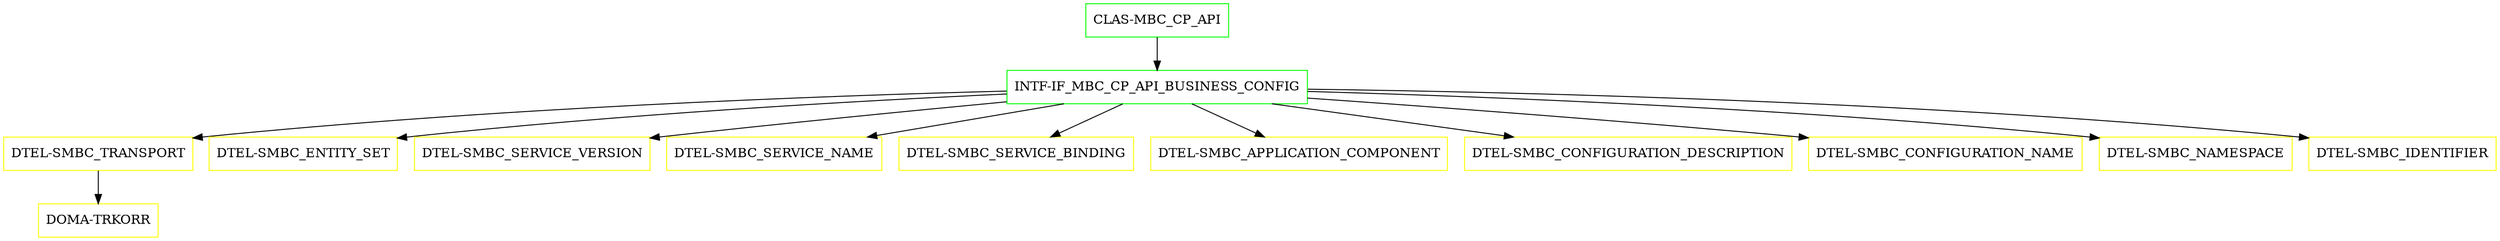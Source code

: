 digraph G {
  "CLAS-MBC_CP_API" [shape=box,color=green];
  "INTF-IF_MBC_CP_API_BUSINESS_CONFIG" [shape=box,color=green,URL="./INTF_IF_MBC_CP_API_BUSINESS_CONFIG.html"];
  "DTEL-SMBC_TRANSPORT" [shape=box,color=yellow,URL="./DTEL_SMBC_TRANSPORT.html"];
  "DOMA-TRKORR" [shape=box,color=yellow,URL="./DOMA_TRKORR.html"];
  "DTEL-SMBC_ENTITY_SET" [shape=box,color=yellow,URL="./DTEL_SMBC_ENTITY_SET.html"];
  "DTEL-SMBC_SERVICE_VERSION" [shape=box,color=yellow,URL="./DTEL_SMBC_SERVICE_VERSION.html"];
  "DTEL-SMBC_SERVICE_NAME" [shape=box,color=yellow,URL="./DTEL_SMBC_SERVICE_NAME.html"];
  "DTEL-SMBC_SERVICE_BINDING" [shape=box,color=yellow,URL="./DTEL_SMBC_SERVICE_BINDING.html"];
  "DTEL-SMBC_APPLICATION_COMPONENT" [shape=box,color=yellow,URL="./DTEL_SMBC_APPLICATION_COMPONENT.html"];
  "DTEL-SMBC_CONFIGURATION_DESCRIPTION" [shape=box,color=yellow,URL="./DTEL_SMBC_CONFIGURATION_DESCRIPTION.html"];
  "DTEL-SMBC_CONFIGURATION_NAME" [shape=box,color=yellow,URL="./DTEL_SMBC_CONFIGURATION_NAME.html"];
  "DTEL-SMBC_NAMESPACE" [shape=box,color=yellow,URL="./DTEL_SMBC_NAMESPACE.html"];
  "DTEL-SMBC_IDENTIFIER" [shape=box,color=yellow,URL="./DTEL_SMBC_IDENTIFIER.html"];
  "CLAS-MBC_CP_API" -> "INTF-IF_MBC_CP_API_BUSINESS_CONFIG";
  "INTF-IF_MBC_CP_API_BUSINESS_CONFIG" -> "DTEL-SMBC_IDENTIFIER";
  "INTF-IF_MBC_CP_API_BUSINESS_CONFIG" -> "DTEL-SMBC_NAMESPACE";
  "INTF-IF_MBC_CP_API_BUSINESS_CONFIG" -> "DTEL-SMBC_CONFIGURATION_NAME";
  "INTF-IF_MBC_CP_API_BUSINESS_CONFIG" -> "DTEL-SMBC_CONFIGURATION_DESCRIPTION";
  "INTF-IF_MBC_CP_API_BUSINESS_CONFIG" -> "DTEL-SMBC_APPLICATION_COMPONENT";
  "INTF-IF_MBC_CP_API_BUSINESS_CONFIG" -> "DTEL-SMBC_SERVICE_BINDING";
  "INTF-IF_MBC_CP_API_BUSINESS_CONFIG" -> "DTEL-SMBC_SERVICE_NAME";
  "INTF-IF_MBC_CP_API_BUSINESS_CONFIG" -> "DTEL-SMBC_SERVICE_VERSION";
  "INTF-IF_MBC_CP_API_BUSINESS_CONFIG" -> "DTEL-SMBC_ENTITY_SET";
  "INTF-IF_MBC_CP_API_BUSINESS_CONFIG" -> "DTEL-SMBC_TRANSPORT";
  "DTEL-SMBC_TRANSPORT" -> "DOMA-TRKORR";
}
